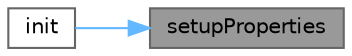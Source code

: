 digraph "setupProperties"
{
 // LATEX_PDF_SIZE
  bgcolor="transparent";
  edge [fontname=Helvetica,fontsize=10,labelfontname=Helvetica,labelfontsize=10];
  node [fontname=Helvetica,fontsize=10,shape=box,height=0.2,width=0.4];
  rankdir="RL";
  Node1 [id="Node000001",label="setupProperties",height=0.2,width=0.4,color="gray40", fillcolor="grey60", style="filled", fontcolor="black",tooltip="配置阴影效果属性"];
  Node1 -> Node2 [id="edge1_Node000001_Node000002",dir="back",color="steelblue1",style="solid",tooltip=" "];
  Node2 [id="Node000002",label="init",height=0.2,width=0.4,color="grey40", fillcolor="white", style="filled",URL="$class_qt_material_floating_action_button_private.html#a02fd73d861ef2e4aabb38c0c9ff82947",tooltip="初始化浮动动作按钮"];
}
